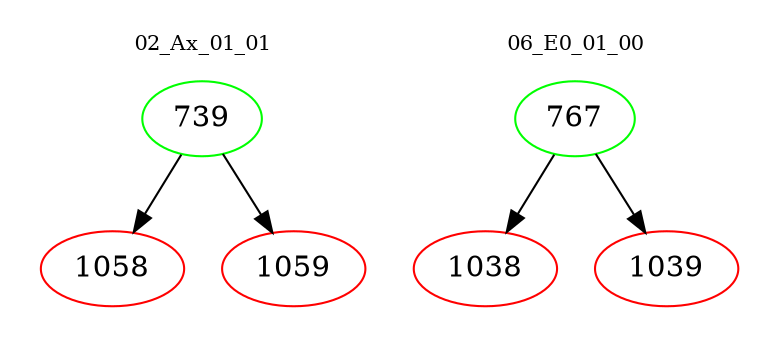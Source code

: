 digraph{
subgraph cluster_0 {
color = white
label = "02_Ax_01_01";
fontsize=10;
T0_739 [label="739", color="green"]
T0_739 -> T0_1058 [color="black"]
T0_1058 [label="1058", color="red"]
T0_739 -> T0_1059 [color="black"]
T0_1059 [label="1059", color="red"]
}
subgraph cluster_1 {
color = white
label = "06_E0_01_00";
fontsize=10;
T1_767 [label="767", color="green"]
T1_767 -> T1_1038 [color="black"]
T1_1038 [label="1038", color="red"]
T1_767 -> T1_1039 [color="black"]
T1_1039 [label="1039", color="red"]
}
}
